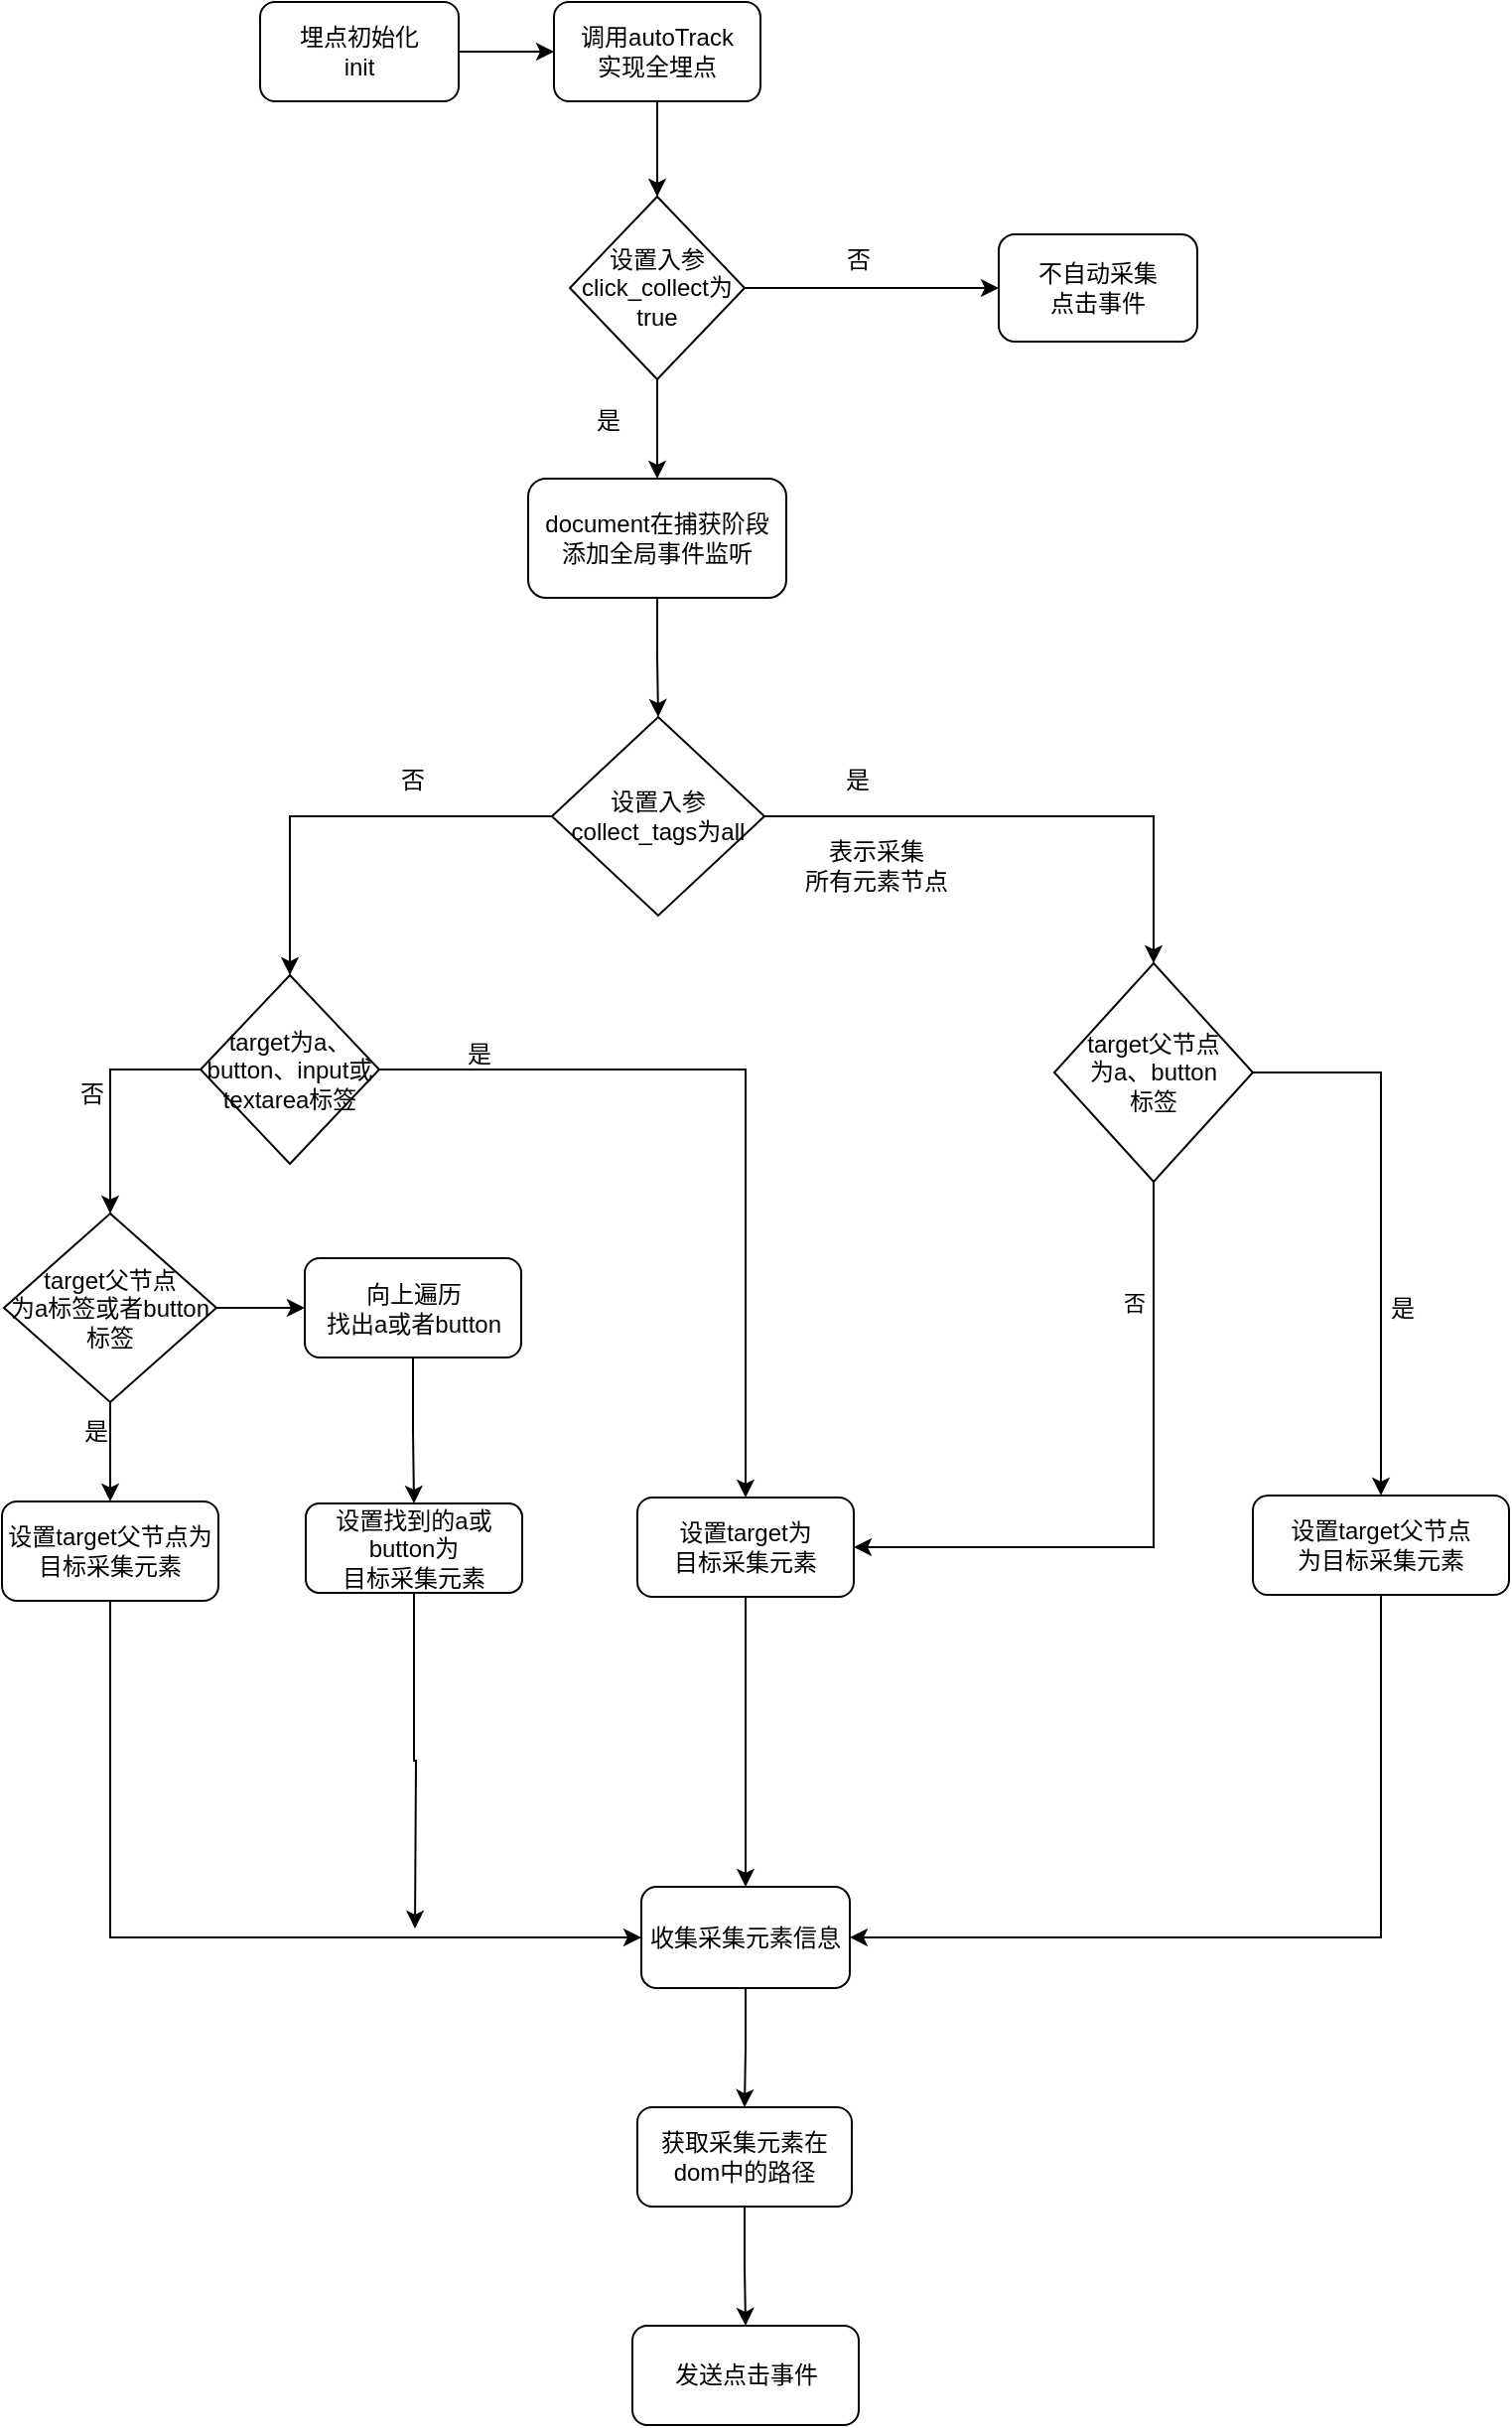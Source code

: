 <mxfile version="14.6.10" type="github">
  <diagram id="C5RBs43oDa-KdzZeNtuy" name="Page-1">
    <mxGraphModel dx="1261" dy="621" grid="1" gridSize="10" guides="1" tooltips="1" connect="1" arrows="1" fold="1" page="1" pageScale="1" pageWidth="1654" pageHeight="2336" math="0" shadow="0">
      <root>
        <mxCell id="WIyWlLk6GJQsqaUBKTNV-0" />
        <mxCell id="WIyWlLk6GJQsqaUBKTNV-1" parent="WIyWlLk6GJQsqaUBKTNV-0" />
        <mxCell id="rqtqkxaGbMm4MjFEZk-J-2" value="" style="edgeStyle=orthogonalEdgeStyle;rounded=0;orthogonalLoop=1;jettySize=auto;html=1;" edge="1" parent="WIyWlLk6GJQsqaUBKTNV-1" source="rqtqkxaGbMm4MjFEZk-J-0" target="rqtqkxaGbMm4MjFEZk-J-1">
          <mxGeometry relative="1" as="geometry" />
        </mxCell>
        <mxCell id="rqtqkxaGbMm4MjFEZk-J-0" value="埋点初始化&lt;br&gt;init" style="rounded=1;whiteSpace=wrap;html=1;" vertex="1" parent="WIyWlLk6GJQsqaUBKTNV-1">
          <mxGeometry x="340" y="80" width="100" height="50" as="geometry" />
        </mxCell>
        <mxCell id="rqtqkxaGbMm4MjFEZk-J-4" style="edgeStyle=orthogonalEdgeStyle;rounded=0;orthogonalLoop=1;jettySize=auto;html=1;exitX=0.5;exitY=1;exitDx=0;exitDy=0;entryX=0.5;entryY=0;entryDx=0;entryDy=0;" edge="1" parent="WIyWlLk6GJQsqaUBKTNV-1" source="rqtqkxaGbMm4MjFEZk-J-1" target="rqtqkxaGbMm4MjFEZk-J-3">
          <mxGeometry relative="1" as="geometry" />
        </mxCell>
        <mxCell id="rqtqkxaGbMm4MjFEZk-J-1" value="调用autoTrack&lt;br&gt;实现全埋点" style="rounded=1;whiteSpace=wrap;html=1;" vertex="1" parent="WIyWlLk6GJQsqaUBKTNV-1">
          <mxGeometry x="488" y="80" width="104" height="50" as="geometry" />
        </mxCell>
        <mxCell id="rqtqkxaGbMm4MjFEZk-J-9" style="edgeStyle=orthogonalEdgeStyle;rounded=0;orthogonalLoop=1;jettySize=auto;html=1;exitX=1;exitY=0.5;exitDx=0;exitDy=0;entryX=0;entryY=0.5;entryDx=0;entryDy=0;" edge="1" parent="WIyWlLk6GJQsqaUBKTNV-1" source="rqtqkxaGbMm4MjFEZk-J-3" target="rqtqkxaGbMm4MjFEZk-J-8">
          <mxGeometry relative="1" as="geometry" />
        </mxCell>
        <mxCell id="rqtqkxaGbMm4MjFEZk-J-20" style="edgeStyle=orthogonalEdgeStyle;rounded=0;orthogonalLoop=1;jettySize=auto;html=1;entryX=0.5;entryY=0;entryDx=0;entryDy=0;" edge="1" parent="WIyWlLk6GJQsqaUBKTNV-1" source="rqtqkxaGbMm4MjFEZk-J-3" target="rqtqkxaGbMm4MjFEZk-J-13">
          <mxGeometry relative="1" as="geometry" />
        </mxCell>
        <mxCell id="rqtqkxaGbMm4MjFEZk-J-3" value="设置入参&lt;br&gt;click_collect为true" style="rhombus;whiteSpace=wrap;html=1;" vertex="1" parent="WIyWlLk6GJQsqaUBKTNV-1">
          <mxGeometry x="496" y="178" width="88" height="92" as="geometry" />
        </mxCell>
        <mxCell id="rqtqkxaGbMm4MjFEZk-J-7" value="是" style="text;html=1;align=center;verticalAlign=middle;resizable=0;points=[];autosize=1;strokeColor=none;" vertex="1" parent="WIyWlLk6GJQsqaUBKTNV-1">
          <mxGeometry x="500" y="281" width="30" height="20" as="geometry" />
        </mxCell>
        <mxCell id="rqtqkxaGbMm4MjFEZk-J-8" value="不自动采集&lt;br&gt;点击事件" style="rounded=1;whiteSpace=wrap;html=1;" vertex="1" parent="WIyWlLk6GJQsqaUBKTNV-1">
          <mxGeometry x="712" y="197" width="100" height="54" as="geometry" />
        </mxCell>
        <mxCell id="rqtqkxaGbMm4MjFEZk-J-10" value="否" style="text;html=1;align=center;verticalAlign=middle;resizable=0;points=[];autosize=1;strokeColor=none;" vertex="1" parent="WIyWlLk6GJQsqaUBKTNV-1">
          <mxGeometry x="626" y="200" width="30" height="20" as="geometry" />
        </mxCell>
        <mxCell id="rqtqkxaGbMm4MjFEZk-J-52" style="edgeStyle=orthogonalEdgeStyle;rounded=0;orthogonalLoop=1;jettySize=auto;html=1;exitX=0;exitY=0.5;exitDx=0;exitDy=0;" edge="1" parent="WIyWlLk6GJQsqaUBKTNV-1" source="rqtqkxaGbMm4MjFEZk-J-12" target="rqtqkxaGbMm4MjFEZk-J-49">
          <mxGeometry relative="1" as="geometry" />
        </mxCell>
        <mxCell id="rqtqkxaGbMm4MjFEZk-J-53" style="edgeStyle=orthogonalEdgeStyle;rounded=0;orthogonalLoop=1;jettySize=auto;html=1;exitX=1;exitY=0.5;exitDx=0;exitDy=0;" edge="1" parent="WIyWlLk6GJQsqaUBKTNV-1" source="rqtqkxaGbMm4MjFEZk-J-12" target="rqtqkxaGbMm4MjFEZk-J-46">
          <mxGeometry relative="1" as="geometry" />
        </mxCell>
        <mxCell id="rqtqkxaGbMm4MjFEZk-J-12" value="target为a、button、input或textarea标签" style="rhombus;whiteSpace=wrap;html=1;" vertex="1" parent="WIyWlLk6GJQsqaUBKTNV-1">
          <mxGeometry x="310" y="570" width="90" height="95" as="geometry" />
        </mxCell>
        <mxCell id="rqtqkxaGbMm4MjFEZk-J-22" style="edgeStyle=orthogonalEdgeStyle;rounded=0;orthogonalLoop=1;jettySize=auto;html=1;exitX=0.5;exitY=1;exitDx=0;exitDy=0;entryX=0.5;entryY=0;entryDx=0;entryDy=0;" edge="1" parent="WIyWlLk6GJQsqaUBKTNV-1" source="rqtqkxaGbMm4MjFEZk-J-13" target="rqtqkxaGbMm4MjFEZk-J-19">
          <mxGeometry relative="1" as="geometry" />
        </mxCell>
        <mxCell id="rqtqkxaGbMm4MjFEZk-J-13" value="document在捕获阶段&lt;br&gt;添加全局事件监听" style="rounded=1;whiteSpace=wrap;html=1;" vertex="1" parent="WIyWlLk6GJQsqaUBKTNV-1">
          <mxGeometry x="475" y="320" width="130" height="60" as="geometry" />
        </mxCell>
        <mxCell id="rqtqkxaGbMm4MjFEZk-J-24" style="edgeStyle=orthogonalEdgeStyle;rounded=0;orthogonalLoop=1;jettySize=auto;html=1;exitX=0;exitY=0.5;exitDx=0;exitDy=0;entryX=0.5;entryY=0;entryDx=0;entryDy=0;" edge="1" parent="WIyWlLk6GJQsqaUBKTNV-1" source="rqtqkxaGbMm4MjFEZk-J-19" target="rqtqkxaGbMm4MjFEZk-J-12">
          <mxGeometry relative="1" as="geometry" />
        </mxCell>
        <mxCell id="rqtqkxaGbMm4MjFEZk-J-26" style="edgeStyle=orthogonalEdgeStyle;rounded=0;orthogonalLoop=1;jettySize=auto;html=1;exitX=1;exitY=0.5;exitDx=0;exitDy=0;entryX=0.5;entryY=0;entryDx=0;entryDy=0;" edge="1" parent="WIyWlLk6GJQsqaUBKTNV-1" source="rqtqkxaGbMm4MjFEZk-J-19" target="rqtqkxaGbMm4MjFEZk-J-25">
          <mxGeometry relative="1" as="geometry" />
        </mxCell>
        <mxCell id="rqtqkxaGbMm4MjFEZk-J-19" value="设置入参&lt;br&gt;collect_tags为all" style="rhombus;whiteSpace=wrap;html=1;" vertex="1" parent="WIyWlLk6GJQsqaUBKTNV-1">
          <mxGeometry x="487" y="440" width="107" height="100" as="geometry" />
        </mxCell>
        <mxCell id="rqtqkxaGbMm4MjFEZk-J-55" style="edgeStyle=orthogonalEdgeStyle;rounded=0;orthogonalLoop=1;jettySize=auto;html=1;exitX=0.5;exitY=1;exitDx=0;exitDy=0;entryX=1;entryY=0.5;entryDx=0;entryDy=0;" edge="1" parent="WIyWlLk6GJQsqaUBKTNV-1" source="rqtqkxaGbMm4MjFEZk-J-25" target="rqtqkxaGbMm4MjFEZk-J-46">
          <mxGeometry relative="1" as="geometry" />
        </mxCell>
        <mxCell id="rqtqkxaGbMm4MjFEZk-J-57" value="否" style="edgeLabel;html=1;align=center;verticalAlign=middle;resizable=0;points=[];" vertex="1" connectable="0" parent="rqtqkxaGbMm4MjFEZk-J-55">
          <mxGeometry x="-0.636" y="-4" relative="1" as="geometry">
            <mxPoint x="-6" as="offset" />
          </mxGeometry>
        </mxCell>
        <mxCell id="rqtqkxaGbMm4MjFEZk-J-62" style="edgeStyle=orthogonalEdgeStyle;rounded=0;orthogonalLoop=1;jettySize=auto;html=1;exitX=1;exitY=0.5;exitDx=0;exitDy=0;" edge="1" parent="WIyWlLk6GJQsqaUBKTNV-1" source="rqtqkxaGbMm4MjFEZk-J-25" target="rqtqkxaGbMm4MjFEZk-J-61">
          <mxGeometry relative="1" as="geometry" />
        </mxCell>
        <mxCell id="rqtqkxaGbMm4MjFEZk-J-25" value="target父节点&lt;br&gt;为a、button&lt;br&gt;标签" style="rhombus;whiteSpace=wrap;html=1;" vertex="1" parent="WIyWlLk6GJQsqaUBKTNV-1">
          <mxGeometry x="740" y="564" width="100" height="110" as="geometry" />
        </mxCell>
        <mxCell id="rqtqkxaGbMm4MjFEZk-J-27" value="否" style="text;html=1;strokeColor=none;fillColor=none;align=center;verticalAlign=middle;whiteSpace=wrap;rounded=0;" vertex="1" parent="WIyWlLk6GJQsqaUBKTNV-1">
          <mxGeometry x="397" y="462" width="40" height="20" as="geometry" />
        </mxCell>
        <mxCell id="rqtqkxaGbMm4MjFEZk-J-28" value="是" style="text;html=1;strokeColor=none;fillColor=none;align=center;verticalAlign=middle;whiteSpace=wrap;rounded=0;" vertex="1" parent="WIyWlLk6GJQsqaUBKTNV-1">
          <mxGeometry x="591" y="462" width="100" height="20" as="geometry" />
        </mxCell>
        <mxCell id="rqtqkxaGbMm4MjFEZk-J-71" style="edgeStyle=orthogonalEdgeStyle;rounded=0;orthogonalLoop=1;jettySize=auto;html=1;exitX=0.5;exitY=1;exitDx=0;exitDy=0;" edge="1" parent="WIyWlLk6GJQsqaUBKTNV-1" source="rqtqkxaGbMm4MjFEZk-J-30" target="rqtqkxaGbMm4MjFEZk-J-70">
          <mxGeometry relative="1" as="geometry" />
        </mxCell>
        <mxCell id="rqtqkxaGbMm4MjFEZk-J-30" value="&lt;span&gt;获取采集元素在dom中的路径&lt;/span&gt;" style="rounded=1;whiteSpace=wrap;html=1;" vertex="1" parent="WIyWlLk6GJQsqaUBKTNV-1">
          <mxGeometry x="530" y="1140" width="108" height="50" as="geometry" />
        </mxCell>
        <mxCell id="rqtqkxaGbMm4MjFEZk-J-75" style="edgeStyle=orthogonalEdgeStyle;rounded=0;orthogonalLoop=1;jettySize=auto;html=1;exitX=0.5;exitY=1;exitDx=0;exitDy=0;" edge="1" parent="WIyWlLk6GJQsqaUBKTNV-1" source="rqtqkxaGbMm4MjFEZk-J-42">
          <mxGeometry relative="1" as="geometry">
            <mxPoint x="418" y="1050" as="targetPoint" />
          </mxGeometry>
        </mxCell>
        <mxCell id="rqtqkxaGbMm4MjFEZk-J-42" value="设置找到的a或button为&lt;br&gt;目标采集元素" style="rounded=1;whiteSpace=wrap;html=1;" vertex="1" parent="WIyWlLk6GJQsqaUBKTNV-1">
          <mxGeometry x="363" y="836" width="109" height="45" as="geometry" />
        </mxCell>
        <mxCell id="rqtqkxaGbMm4MjFEZk-J-66" style="edgeStyle=orthogonalEdgeStyle;rounded=0;orthogonalLoop=1;jettySize=auto;html=1;exitX=0.5;exitY=1;exitDx=0;exitDy=0;" edge="1" parent="WIyWlLk6GJQsqaUBKTNV-1" source="rqtqkxaGbMm4MjFEZk-J-46" target="rqtqkxaGbMm4MjFEZk-J-47">
          <mxGeometry relative="1" as="geometry" />
        </mxCell>
        <mxCell id="rqtqkxaGbMm4MjFEZk-J-46" value="设置target为&lt;br&gt;目标采集元素" style="rounded=1;whiteSpace=wrap;html=1;" vertex="1" parent="WIyWlLk6GJQsqaUBKTNV-1">
          <mxGeometry x="530" y="833" width="109" height="50" as="geometry" />
        </mxCell>
        <mxCell id="rqtqkxaGbMm4MjFEZk-J-67" style="edgeStyle=orthogonalEdgeStyle;rounded=0;orthogonalLoop=1;jettySize=auto;html=1;exitX=0.5;exitY=1;exitDx=0;exitDy=0;entryX=0.5;entryY=0;entryDx=0;entryDy=0;" edge="1" parent="WIyWlLk6GJQsqaUBKTNV-1" source="rqtqkxaGbMm4MjFEZk-J-47" target="rqtqkxaGbMm4MjFEZk-J-30">
          <mxGeometry relative="1" as="geometry" />
        </mxCell>
        <mxCell id="rqtqkxaGbMm4MjFEZk-J-47" value="收集采集元素信息" style="rounded=1;whiteSpace=wrap;html=1;" vertex="1" parent="WIyWlLk6GJQsqaUBKTNV-1">
          <mxGeometry x="532" y="1029" width="105" height="51" as="geometry" />
        </mxCell>
        <mxCell id="rqtqkxaGbMm4MjFEZk-J-48" style="edgeStyle=orthogonalEdgeStyle;rounded=0;orthogonalLoop=1;jettySize=auto;html=1;exitX=0.5;exitY=1;exitDx=0;exitDy=0;entryX=0.5;entryY=0;entryDx=0;entryDy=0;" edge="1" parent="WIyWlLk6GJQsqaUBKTNV-1" source="rqtqkxaGbMm4MjFEZk-J-49" target="rqtqkxaGbMm4MjFEZk-J-51">
          <mxGeometry relative="1" as="geometry" />
        </mxCell>
        <mxCell id="rqtqkxaGbMm4MjFEZk-J-64" style="edgeStyle=orthogonalEdgeStyle;rounded=0;orthogonalLoop=1;jettySize=auto;html=1;exitX=1;exitY=0.5;exitDx=0;exitDy=0;entryX=0;entryY=0.5;entryDx=0;entryDy=0;" edge="1" parent="WIyWlLk6GJQsqaUBKTNV-1" source="rqtqkxaGbMm4MjFEZk-J-49" target="rqtqkxaGbMm4MjFEZk-J-63">
          <mxGeometry relative="1" as="geometry" />
        </mxCell>
        <mxCell id="rqtqkxaGbMm4MjFEZk-J-49" value="target父节点&lt;br&gt;为a标签或者button标签" style="rhombus;whiteSpace=wrap;html=1;" vertex="1" parent="WIyWlLk6GJQsqaUBKTNV-1">
          <mxGeometry x="211" y="690" width="107" height="95" as="geometry" />
        </mxCell>
        <mxCell id="rqtqkxaGbMm4MjFEZk-J-72" style="edgeStyle=orthogonalEdgeStyle;rounded=0;orthogonalLoop=1;jettySize=auto;html=1;exitX=0.5;exitY=1;exitDx=0;exitDy=0;entryX=0;entryY=0.5;entryDx=0;entryDy=0;" edge="1" parent="WIyWlLk6GJQsqaUBKTNV-1" source="rqtqkxaGbMm4MjFEZk-J-51" target="rqtqkxaGbMm4MjFEZk-J-47">
          <mxGeometry relative="1" as="geometry" />
        </mxCell>
        <mxCell id="rqtqkxaGbMm4MjFEZk-J-51" value="设置target父节点为&lt;br&gt;目标采集元素" style="rounded=1;whiteSpace=wrap;html=1;" vertex="1" parent="WIyWlLk6GJQsqaUBKTNV-1">
          <mxGeometry x="210" y="835" width="109" height="50" as="geometry" />
        </mxCell>
        <mxCell id="rqtqkxaGbMm4MjFEZk-J-56" value="是" style="text;html=1;align=center;verticalAlign=middle;resizable=0;points=[];autosize=1;strokeColor=none;" vertex="1" parent="WIyWlLk6GJQsqaUBKTNV-1">
          <mxGeometry x="435" y="600" width="30" height="20" as="geometry" />
        </mxCell>
        <mxCell id="rqtqkxaGbMm4MjFEZk-J-58" value="否" style="text;html=1;align=center;verticalAlign=middle;resizable=0;points=[];autosize=1;strokeColor=none;" vertex="1" parent="WIyWlLk6GJQsqaUBKTNV-1">
          <mxGeometry x="240" y="620" width="30" height="20" as="geometry" />
        </mxCell>
        <mxCell id="rqtqkxaGbMm4MjFEZk-J-59" value="是" style="text;html=1;align=center;verticalAlign=middle;resizable=0;points=[];autosize=1;strokeColor=none;" vertex="1" parent="WIyWlLk6GJQsqaUBKTNV-1">
          <mxGeometry x="242" y="790" width="30" height="20" as="geometry" />
        </mxCell>
        <mxCell id="rqtqkxaGbMm4MjFEZk-J-73" style="edgeStyle=orthogonalEdgeStyle;rounded=0;orthogonalLoop=1;jettySize=auto;html=1;exitX=0.5;exitY=1;exitDx=0;exitDy=0;entryX=1;entryY=0.5;entryDx=0;entryDy=0;" edge="1" parent="WIyWlLk6GJQsqaUBKTNV-1" source="rqtqkxaGbMm4MjFEZk-J-61" target="rqtqkxaGbMm4MjFEZk-J-47">
          <mxGeometry relative="1" as="geometry" />
        </mxCell>
        <mxCell id="rqtqkxaGbMm4MjFEZk-J-61" value="设置target父节点&lt;br&gt;为目标采集元素" style="rounded=1;whiteSpace=wrap;html=1;" vertex="1" parent="WIyWlLk6GJQsqaUBKTNV-1">
          <mxGeometry x="840" y="832" width="129" height="50" as="geometry" />
        </mxCell>
        <mxCell id="rqtqkxaGbMm4MjFEZk-J-65" style="edgeStyle=orthogonalEdgeStyle;rounded=0;orthogonalLoop=1;jettySize=auto;html=1;exitX=0.5;exitY=1;exitDx=0;exitDy=0;entryX=0.5;entryY=0;entryDx=0;entryDy=0;" edge="1" parent="WIyWlLk6GJQsqaUBKTNV-1" source="rqtqkxaGbMm4MjFEZk-J-63" target="rqtqkxaGbMm4MjFEZk-J-42">
          <mxGeometry relative="1" as="geometry" />
        </mxCell>
        <mxCell id="rqtqkxaGbMm4MjFEZk-J-63" value="向上遍历&lt;br&gt;找出a或者button" style="rounded=1;whiteSpace=wrap;html=1;" vertex="1" parent="WIyWlLk6GJQsqaUBKTNV-1">
          <mxGeometry x="362.5" y="712.5" width="109" height="50" as="geometry" />
        </mxCell>
        <mxCell id="rqtqkxaGbMm4MjFEZk-J-68" value="是" style="text;html=1;align=center;verticalAlign=middle;resizable=0;points=[];autosize=1;strokeColor=none;" vertex="1" parent="WIyWlLk6GJQsqaUBKTNV-1">
          <mxGeometry x="900" y="727.5" width="30" height="20" as="geometry" />
        </mxCell>
        <mxCell id="rqtqkxaGbMm4MjFEZk-J-69" value="表示采集&lt;br&gt;所有元素节点" style="text;html=1;align=center;verticalAlign=middle;resizable=0;points=[];autosize=1;strokeColor=none;" vertex="1" parent="WIyWlLk6GJQsqaUBKTNV-1">
          <mxGeometry x="605" y="500" width="90" height="30" as="geometry" />
        </mxCell>
        <mxCell id="rqtqkxaGbMm4MjFEZk-J-70" value="发送点击事件" style="rounded=1;whiteSpace=wrap;html=1;" vertex="1" parent="WIyWlLk6GJQsqaUBKTNV-1">
          <mxGeometry x="527.5" y="1250" width="114" height="50" as="geometry" />
        </mxCell>
      </root>
    </mxGraphModel>
  </diagram>
</mxfile>
